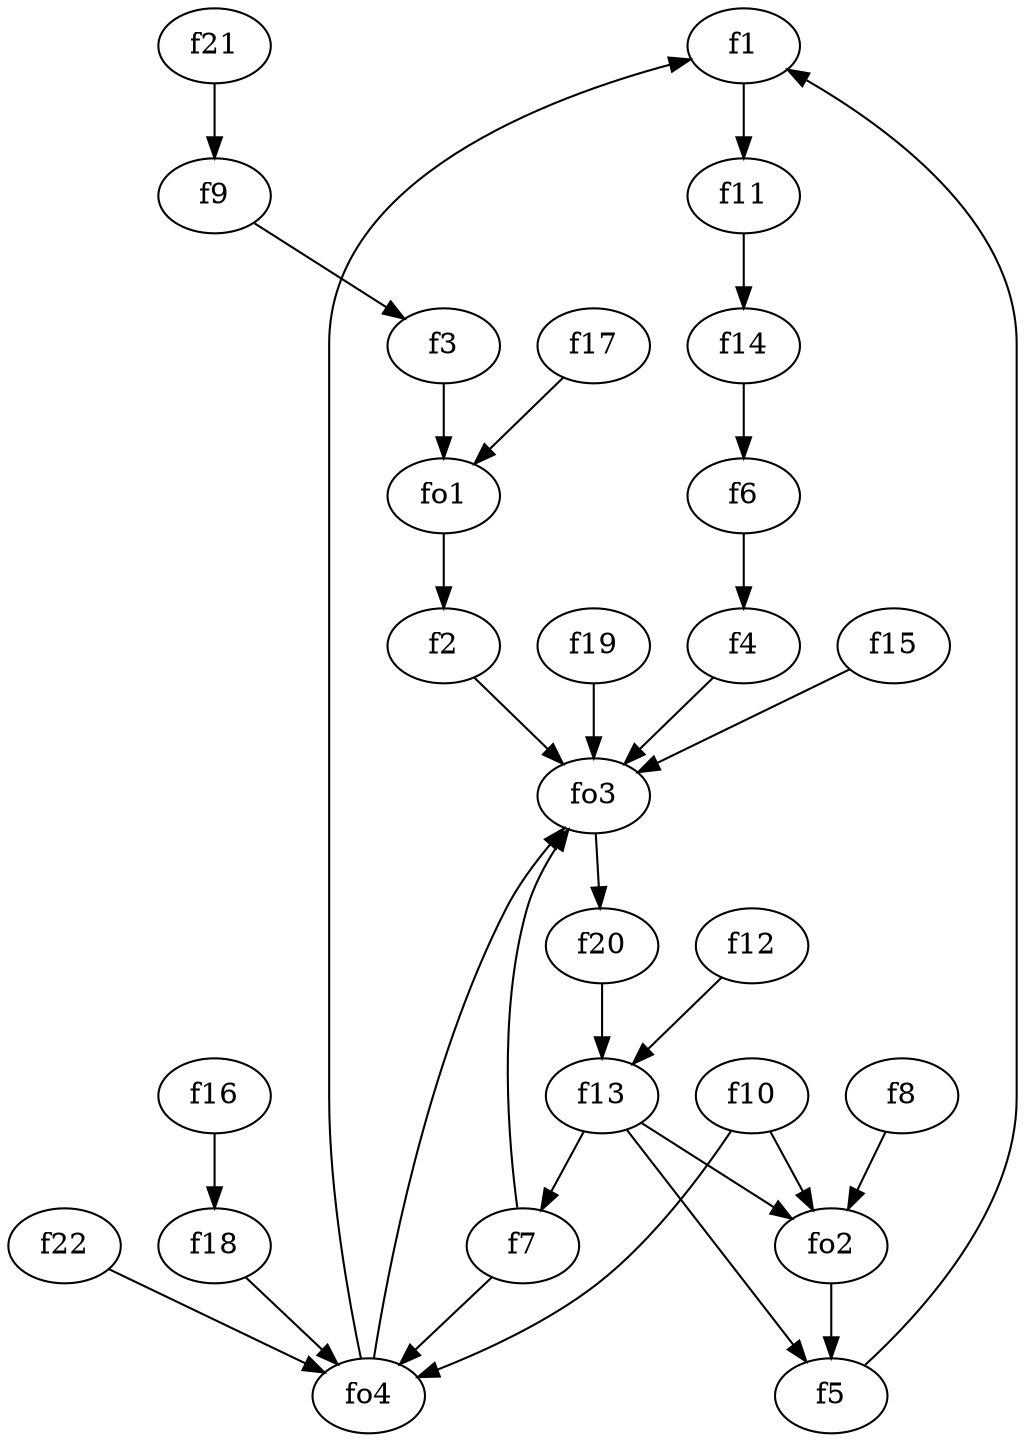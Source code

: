 strict digraph  {
f1;
f2;
f3;
f4;
f5;
f6;
f7;
f8;
f9;
f10;
f11;
f12;
f13;
f14;
f15;
f16;
f17;
f18;
f19;
f20;
f21;
f22;
fo1;
fo2;
fo3;
fo4;
f1 -> f11  [weight=2];
f2 -> fo3  [weight=2];
f3 -> fo1  [weight=2];
f4 -> fo3  [weight=2];
f5 -> f1  [weight=2];
f6 -> f4  [weight=2];
f7 -> fo4  [weight=2];
f7 -> fo3  [weight=2];
f8 -> fo2  [weight=2];
f9 -> f3  [weight=2];
f10 -> fo4  [weight=2];
f10 -> fo2  [weight=2];
f11 -> f14  [weight=2];
f12 -> f13  [weight=2];
f13 -> f5  [weight=2];
f13 -> f7  [weight=2];
f13 -> fo2  [weight=2];
f14 -> f6  [weight=2];
f15 -> fo3  [weight=2];
f16 -> f18  [weight=2];
f17 -> fo1  [weight=2];
f18 -> fo4  [weight=2];
f19 -> fo3  [weight=2];
f20 -> f13  [weight=2];
f21 -> f9  [weight=2];
f22 -> fo4  [weight=2];
fo1 -> f2  [weight=2];
fo2 -> f5  [weight=2];
fo3 -> f20  [weight=2];
fo4 -> f1  [weight=2];
fo4 -> fo3  [weight=2];
}

